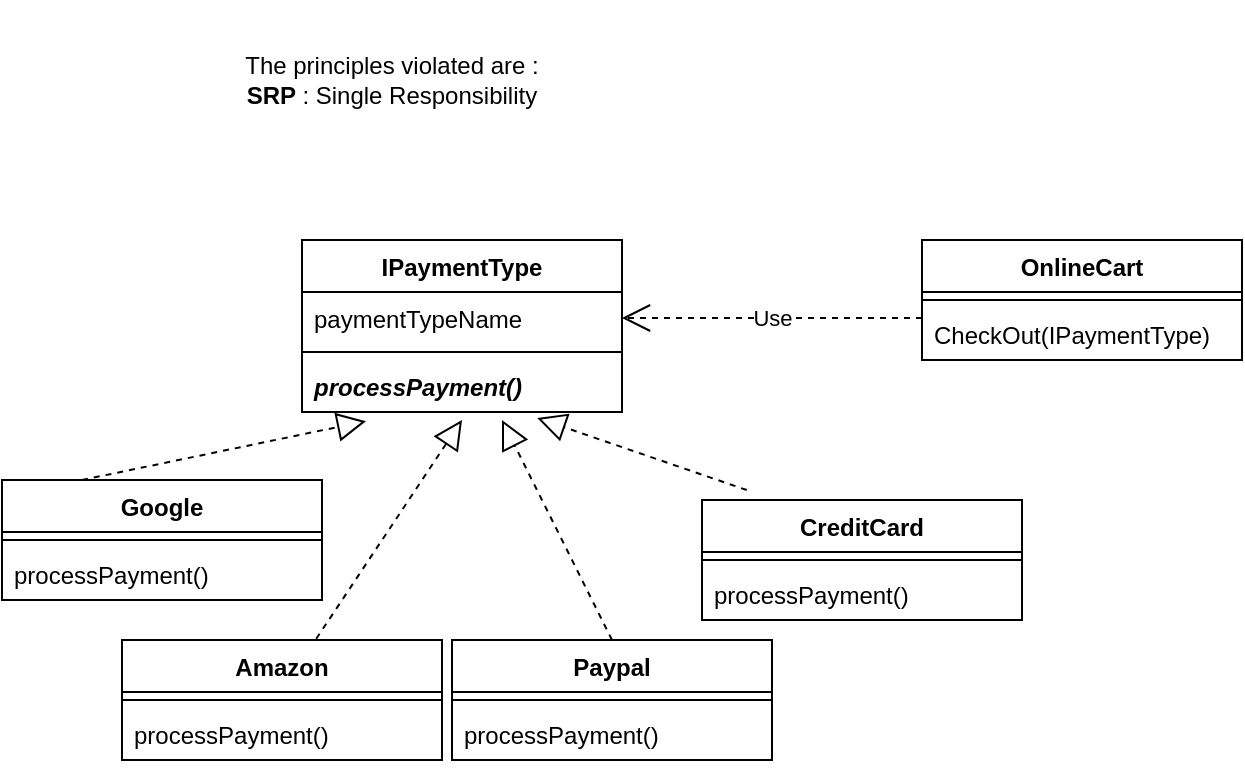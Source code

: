 <mxfile version="20.1.1" type="github">
  <diagram id="TVbysb9BhAZCJ-ZdXqTq" name="Page-1">
    <mxGraphModel dx="526" dy="483" grid="1" gridSize="10" guides="1" tooltips="1" connect="1" arrows="1" fold="1" page="1" pageScale="1" pageWidth="850" pageHeight="1100" math="0" shadow="0">
      <root>
        <mxCell id="0" />
        <mxCell id="1" parent="0" />
        <mxCell id="3gSHG1WFgtymDXRMDP2_-1" value="The principles violated are :&lt;br&gt;&lt;b&gt;SRP &lt;/b&gt;: Single Responsibility&lt;br&gt;" style="text;html=1;strokeColor=none;fillColor=none;align=center;verticalAlign=middle;whiteSpace=wrap;rounded=0;" parent="1" vertex="1">
          <mxGeometry x="40" y="30" width="390" height="80" as="geometry" />
        </mxCell>
        <mxCell id="3gSHG1WFgtymDXRMDP2_-2" value="IPaymentType" style="swimlane;fontStyle=1;align=center;verticalAlign=top;childLayout=stackLayout;horizontal=1;startSize=26;horizontalStack=0;resizeParent=1;resizeParentMax=0;resizeLast=0;collapsible=1;marginBottom=0;" parent="1" vertex="1">
          <mxGeometry x="190" y="150" width="160" height="86" as="geometry" />
        </mxCell>
        <mxCell id="3gSHG1WFgtymDXRMDP2_-3" value="paymentTypeName" style="text;strokeColor=none;fillColor=none;align=left;verticalAlign=top;spacingLeft=4;spacingRight=4;overflow=hidden;rotatable=0;points=[[0,0.5],[1,0.5]];portConstraint=eastwest;" parent="3gSHG1WFgtymDXRMDP2_-2" vertex="1">
          <mxGeometry y="26" width="160" height="26" as="geometry" />
        </mxCell>
        <mxCell id="3gSHG1WFgtymDXRMDP2_-4" value="" style="line;strokeWidth=1;fillColor=none;align=left;verticalAlign=middle;spacingTop=-1;spacingLeft=3;spacingRight=3;rotatable=0;labelPosition=right;points=[];portConstraint=eastwest;" parent="3gSHG1WFgtymDXRMDP2_-2" vertex="1">
          <mxGeometry y="52" width="160" height="8" as="geometry" />
        </mxCell>
        <mxCell id="3gSHG1WFgtymDXRMDP2_-5" value="processPayment()" style="text;strokeColor=none;fillColor=none;align=left;verticalAlign=top;spacingLeft=4;spacingRight=4;overflow=hidden;rotatable=0;points=[[0,0.5],[1,0.5]];portConstraint=eastwest;fontStyle=3" parent="3gSHG1WFgtymDXRMDP2_-2" vertex="1">
          <mxGeometry y="60" width="160" height="26" as="geometry" />
        </mxCell>
        <mxCell id="3gSHG1WFgtymDXRMDP2_-6" value="CreditCard" style="swimlane;fontStyle=1;align=center;verticalAlign=top;childLayout=stackLayout;horizontal=1;startSize=26;horizontalStack=0;resizeParent=1;resizeParentMax=0;resizeLast=0;collapsible=1;marginBottom=0;" parent="1" vertex="1">
          <mxGeometry x="390" y="280" width="160" height="60" as="geometry" />
        </mxCell>
        <mxCell id="3gSHG1WFgtymDXRMDP2_-8" value="" style="line;strokeWidth=1;fillColor=none;align=left;verticalAlign=middle;spacingTop=-1;spacingLeft=3;spacingRight=3;rotatable=0;labelPosition=right;points=[];portConstraint=eastwest;" parent="3gSHG1WFgtymDXRMDP2_-6" vertex="1">
          <mxGeometry y="26" width="160" height="8" as="geometry" />
        </mxCell>
        <mxCell id="3gSHG1WFgtymDXRMDP2_-9" value="processPayment()" style="text;strokeColor=none;fillColor=none;align=left;verticalAlign=top;spacingLeft=4;spacingRight=4;overflow=hidden;rotatable=0;points=[[0,0.5],[1,0.5]];portConstraint=eastwest;fontStyle=0" parent="3gSHG1WFgtymDXRMDP2_-6" vertex="1">
          <mxGeometry y="34" width="160" height="26" as="geometry" />
        </mxCell>
        <mxCell id="3gSHG1WFgtymDXRMDP2_-10" value="Google" style="swimlane;fontStyle=1;align=center;verticalAlign=top;childLayout=stackLayout;horizontal=1;startSize=26;horizontalStack=0;resizeParent=1;resizeParentMax=0;resizeLast=0;collapsible=1;marginBottom=0;" parent="1" vertex="1">
          <mxGeometry x="40" y="270" width="160" height="60" as="geometry" />
        </mxCell>
        <mxCell id="3gSHG1WFgtymDXRMDP2_-11" value="" style="line;strokeWidth=1;fillColor=none;align=left;verticalAlign=middle;spacingTop=-1;spacingLeft=3;spacingRight=3;rotatable=0;labelPosition=right;points=[];portConstraint=eastwest;" parent="3gSHG1WFgtymDXRMDP2_-10" vertex="1">
          <mxGeometry y="26" width="160" height="8" as="geometry" />
        </mxCell>
        <mxCell id="3gSHG1WFgtymDXRMDP2_-12" value="processPayment()" style="text;strokeColor=none;fillColor=none;align=left;verticalAlign=top;spacingLeft=4;spacingRight=4;overflow=hidden;rotatable=0;points=[[0,0.5],[1,0.5]];portConstraint=eastwest;fontStyle=0" parent="3gSHG1WFgtymDXRMDP2_-10" vertex="1">
          <mxGeometry y="34" width="160" height="26" as="geometry" />
        </mxCell>
        <mxCell id="3gSHG1WFgtymDXRMDP2_-13" value="Paypal" style="swimlane;fontStyle=1;align=center;verticalAlign=top;childLayout=stackLayout;horizontal=1;startSize=26;horizontalStack=0;resizeParent=1;resizeParentMax=0;resizeLast=0;collapsible=1;marginBottom=0;" parent="1" vertex="1">
          <mxGeometry x="265" y="350" width="160" height="60" as="geometry" />
        </mxCell>
        <mxCell id="3gSHG1WFgtymDXRMDP2_-14" value="" style="line;strokeWidth=1;fillColor=none;align=left;verticalAlign=middle;spacingTop=-1;spacingLeft=3;spacingRight=3;rotatable=0;labelPosition=right;points=[];portConstraint=eastwest;" parent="3gSHG1WFgtymDXRMDP2_-13" vertex="1">
          <mxGeometry y="26" width="160" height="8" as="geometry" />
        </mxCell>
        <mxCell id="3gSHG1WFgtymDXRMDP2_-15" value="processPayment()" style="text;strokeColor=none;fillColor=none;align=left;verticalAlign=top;spacingLeft=4;spacingRight=4;overflow=hidden;rotatable=0;points=[[0,0.5],[1,0.5]];portConstraint=eastwest;fontStyle=0" parent="3gSHG1WFgtymDXRMDP2_-13" vertex="1">
          <mxGeometry y="34" width="160" height="26" as="geometry" />
        </mxCell>
        <mxCell id="3gSHG1WFgtymDXRMDP2_-16" value="Amazon" style="swimlane;fontStyle=1;align=center;verticalAlign=top;childLayout=stackLayout;horizontal=1;startSize=26;horizontalStack=0;resizeParent=1;resizeParentMax=0;resizeLast=0;collapsible=1;marginBottom=0;" parent="1" vertex="1">
          <mxGeometry x="100" y="350" width="160" height="60" as="geometry" />
        </mxCell>
        <mxCell id="3gSHG1WFgtymDXRMDP2_-17" value="" style="line;strokeWidth=1;fillColor=none;align=left;verticalAlign=middle;spacingTop=-1;spacingLeft=3;spacingRight=3;rotatable=0;labelPosition=right;points=[];portConstraint=eastwest;" parent="3gSHG1WFgtymDXRMDP2_-16" vertex="1">
          <mxGeometry y="26" width="160" height="8" as="geometry" />
        </mxCell>
        <mxCell id="3gSHG1WFgtymDXRMDP2_-18" value="processPayment()" style="text;strokeColor=none;fillColor=none;align=left;verticalAlign=top;spacingLeft=4;spacingRight=4;overflow=hidden;rotatable=0;points=[[0,0.5],[1,0.5]];portConstraint=eastwest;fontStyle=0" parent="3gSHG1WFgtymDXRMDP2_-16" vertex="1">
          <mxGeometry y="34" width="160" height="26" as="geometry" />
        </mxCell>
        <mxCell id="3gSHG1WFgtymDXRMDP2_-19" value="" style="endArrow=block;dashed=1;endFill=0;endSize=12;html=1;rounded=0;exitX=0.25;exitY=0;exitDx=0;exitDy=0;entryX=0.2;entryY=1.177;entryDx=0;entryDy=0;entryPerimeter=0;" parent="1" source="3gSHG1WFgtymDXRMDP2_-10" target="3gSHG1WFgtymDXRMDP2_-5" edge="1">
          <mxGeometry width="160" relative="1" as="geometry">
            <mxPoint x="190" y="200" as="sourcePoint" />
            <mxPoint x="350" y="200" as="targetPoint" />
          </mxGeometry>
        </mxCell>
        <mxCell id="3gSHG1WFgtymDXRMDP2_-20" value="" style="endArrow=block;dashed=1;endFill=0;endSize=12;html=1;rounded=0;exitX=0.14;exitY=-0.083;exitDx=0;exitDy=0;entryX=0.735;entryY=1.115;entryDx=0;entryDy=0;entryPerimeter=0;exitPerimeter=0;" parent="1" source="3gSHG1WFgtymDXRMDP2_-6" target="3gSHG1WFgtymDXRMDP2_-5" edge="1">
          <mxGeometry width="160" relative="1" as="geometry">
            <mxPoint x="180" y="280" as="sourcePoint" />
            <mxPoint x="232" y="250.602" as="targetPoint" />
          </mxGeometry>
        </mxCell>
        <mxCell id="3gSHG1WFgtymDXRMDP2_-21" value="" style="endArrow=block;dashed=1;endFill=0;endSize=12;html=1;rounded=0;exitX=0.5;exitY=0;exitDx=0;exitDy=0;" parent="1" source="3gSHG1WFgtymDXRMDP2_-13" edge="1">
          <mxGeometry width="160" relative="1" as="geometry">
            <mxPoint x="422.4" y="285.02" as="sourcePoint" />
            <mxPoint x="290" y="240" as="targetPoint" />
          </mxGeometry>
        </mxCell>
        <mxCell id="3gSHG1WFgtymDXRMDP2_-22" value="" style="endArrow=block;dashed=1;endFill=0;endSize=12;html=1;rounded=0;exitX=0.607;exitY=-0.01;exitDx=0;exitDy=0;exitPerimeter=0;entryX=0.5;entryY=1.154;entryDx=0;entryDy=0;entryPerimeter=0;" parent="1" source="3gSHG1WFgtymDXRMDP2_-16" target="3gSHG1WFgtymDXRMDP2_-5" edge="1">
          <mxGeometry width="160" relative="1" as="geometry">
            <mxPoint x="355" y="360" as="sourcePoint" />
            <mxPoint x="300" y="250" as="targetPoint" />
          </mxGeometry>
        </mxCell>
        <mxCell id="3gSHG1WFgtymDXRMDP2_-23" value="OnlineCart" style="swimlane;fontStyle=1;align=center;verticalAlign=top;childLayout=stackLayout;horizontal=1;startSize=26;horizontalStack=0;resizeParent=1;resizeParentMax=0;resizeLast=0;collapsible=1;marginBottom=0;" parent="1" vertex="1">
          <mxGeometry x="500" y="150" width="160" height="60" as="geometry" />
        </mxCell>
        <mxCell id="3gSHG1WFgtymDXRMDP2_-25" value="" style="line;strokeWidth=1;fillColor=none;align=left;verticalAlign=middle;spacingTop=-1;spacingLeft=3;spacingRight=3;rotatable=0;labelPosition=right;points=[];portConstraint=eastwest;" parent="3gSHG1WFgtymDXRMDP2_-23" vertex="1">
          <mxGeometry y="26" width="160" height="8" as="geometry" />
        </mxCell>
        <mxCell id="3gSHG1WFgtymDXRMDP2_-26" value="CheckOut(IPaymentType)" style="text;strokeColor=none;fillColor=none;align=left;verticalAlign=top;spacingLeft=4;spacingRight=4;overflow=hidden;rotatable=0;points=[[0,0.5],[1,0.5]];portConstraint=eastwest;fontStyle=0" parent="3gSHG1WFgtymDXRMDP2_-23" vertex="1">
          <mxGeometry y="34" width="160" height="26" as="geometry" />
        </mxCell>
        <mxCell id="3gSHG1WFgtymDXRMDP2_-27" value="Use" style="endArrow=open;endSize=12;dashed=1;html=1;rounded=0;entryX=1;entryY=0.5;entryDx=0;entryDy=0;" parent="1" target="3gSHG1WFgtymDXRMDP2_-3" edge="1">
          <mxGeometry width="160" relative="1" as="geometry">
            <mxPoint x="500" y="189" as="sourcePoint" />
            <mxPoint x="480" y="270" as="targetPoint" />
          </mxGeometry>
        </mxCell>
      </root>
    </mxGraphModel>
  </diagram>
</mxfile>
